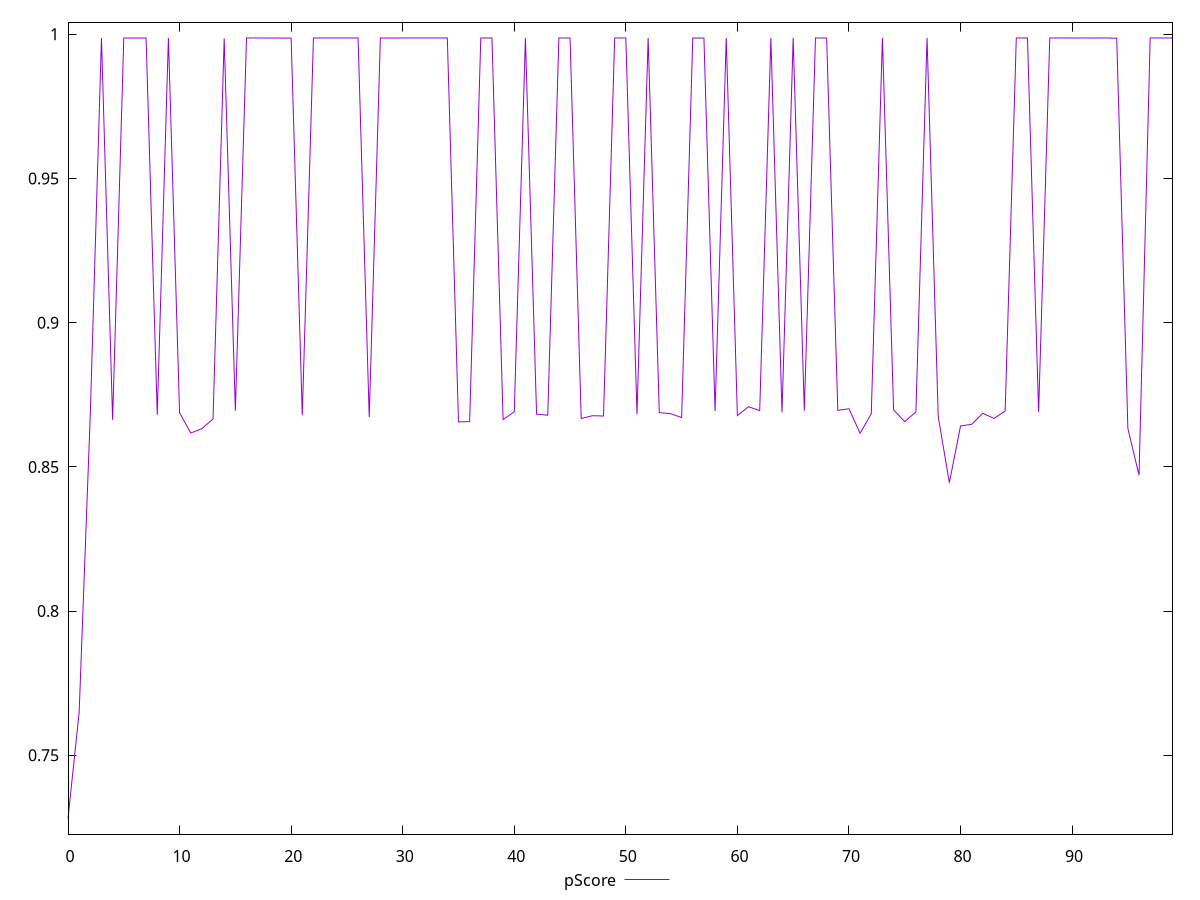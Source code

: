 reset

$pScore <<EOF
0 0.7280728571159714
1 0.7649197020352597
2 0.8685550210429079
3 0.9986943721683045
4 0.8663048419597322
5 0.9987127142620094
6 0.9987083029226369
7 0.9987177101973189
8 0.8680571168963824
9 0.9987109561016103
10 0.8687889603553776
11 0.8617463785026996
12 0.8632401736727695
13 0.866623637494659
14 0.9985676323299219
15 0.869528315110168
16 0.9987213303591058
17 0.998715696685551
18 0.9987122282451057
19 0.9987185254519606
20 0.9986730899103091
21 0.8679351185224798
22 0.9987102532909076
23 0.9987282124841215
24 0.9987198862587725
25 0.9987261170819052
26 0.9987140658488886
27 0.8672515067465965
28 0.9987192469724091
29 0.9986960739181732
30 0.9987142334000348
31 0.9987278515933348
32 0.9987201678420412
33 0.9987309981580736
34 0.9987309088726286
35 0.8656021090072605
36 0.8657027323329614
37 0.998710426947294
38 0.9987290700958036
39 0.8664178680574919
40 0.8690972681004009
41 0.9987149607816497
42 0.8682988916945777
43 0.8679180306313087
44 0.9987210424357291
45 0.9987363861117892
46 0.8667727939713589
47 0.8677403590040833
48 0.867642009722073
49 0.9987215037142656
50 0.9987246394383473
51 0.8682934984667328
52 0.9987289920210001
53 0.8688187960004748
54 0.8684746149164316
55 0.8671015055993643
56 0.998711196310881
57 0.9987155683536737
58 0.8693568583931479
59 0.9987338611905504
60 0.8677980344346088
61 0.8708620191043455
62 0.8695057129771798
63 0.9987373072905843
64 0.8688658457907192
65 0.9987285090629285
66 0.8694485983444441
67 0.9987228277185791
68 0.9987149351047027
69 0.8695917201688677
70 0.8701569723494554
71 0.8616649420652496
72 0.8684211578297569
73 0.9987228487304796
74 0.8697868515538915
75 0.8656839528559347
76 0.8690450365374733
77 0.9987484068034512
78 0.8674721986897606
79 0.8445204643419684
80 0.8641756384016318
81 0.8647729542718445
82 0.8685756642682441
83 0.8668061464611861
84 0.8693532667041687
85 0.9987222710898948
86 0.9987192660379205
87 0.8690338370532091
88 0.9987244292514152
89 0.998738551126892
90 0.9987064056226377
91 0.9987222597281735
92 0.9987115299727813
93 0.9987368915293875
94 0.9986446477858574
95 0.863351329906483
96 0.8471069642745708
97 0.9987233614515965
98 0.9987356300870303
99 0.9987330960970886
EOF

set key outside below
set xrange [0:99]
set yrange [0.7226593461222217:1.0041619177972008]
set trange [0.7226593461222217:1.0041619177972008]
set terminal svg size 640, 500 enhanced background rgb 'white'
set output "report_00019_2021-02-10T18-14-37.922Z//first-cpu-idle/samples/pages+cached+noadtech+nomedia+nocss/pScore/values.svg"

plot $pScore title "pScore" with line

reset

